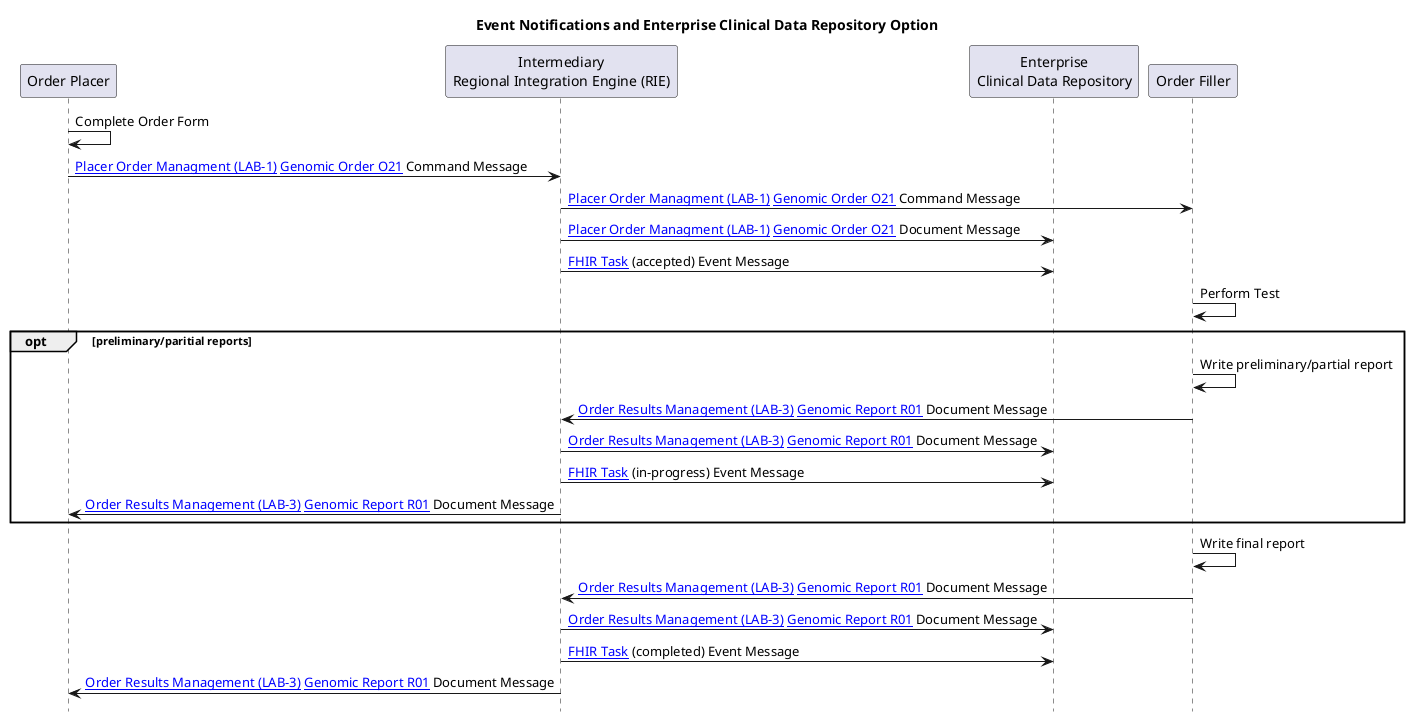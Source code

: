 @startuml

skinparam svgDimensionStyle false

hide footbox

title "Event Notifications and Enterprise Clinical Data Repository Option"

participant "Order Placer" as EPR
participant "Intermediary\nRegional Integration Engine (RIE)" as TIE
participant "Enterprise\nClinical Data Repository" as CDR
participant "Order Filler" as LIMS


EPR -> EPR: Complete Order Form
EPR -> TIE: [[LAB-1.html Placer Order Managment (LAB-1)]] [[DDD-TestOrder.html Genomic Order O21]] Command Message
TIE -> LIMS: [[LAB-1.html Placer Order Managment (LAB-1)]] [[DDD-TestOrder.html Genomic Order O21]] Command Message
TIE -> CDR: [[LAB-1.html Placer Order Managment (LAB-1)]] [[DDD-TestOrder.html Genomic Order O21]] Document Message
TIE -> CDR: [[StructureDefinition-Task.html FHIR Task]] (accepted) Event Message

LIMS -> LIMS: Perform Test

opt preliminary/paritial reports
LIMS -> LIMS: Write preliminary/partial report
LIMS -> TIE: [[LAB-3.html Order Results Management (LAB-3)]] [[DDD-TestReport.html Genomic Report R01]] Document Message
TIE -> CDR: [[LAB-3.html Order Results Management (LAB-3)]] [[DDD-TestReport.html Genomic Report R01]] Document Message
TIE -> CDR: [[StructureDefinition-Task.html FHIR Task]] (in-progress) Event Message
TIE -> EPR: [[LAB-3.html Order Results Management (LAB-3)]] [[DDD-TestReport.html Genomic Report R01]] Document Message

end

LIMS -> LIMS: Write final report
LIMS -> TIE: [[LAB-3.html Order Results Management (LAB-3)]] [[DDD-TestReport.html Genomic Report R01]] Document Message
TIE -> CDR: [[LAB-3.html Order Results Management (LAB-3)]] [[DDD-TestReport.html Genomic Report R01]] Document Message
TIE -> CDR: [[StructureDefinition-Task.html FHIR Task]] (completed) Event Message

TIE -> EPR: [[LAB-3.html Order Results Management (LAB-3)]] [[DDD-TestReport.html Genomic Report R01]] Document Message

@enduml
